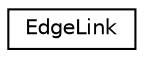 digraph G
{
  edge [fontname="Helvetica",fontsize="10",labelfontname="Helvetica",labelfontsize="10"];
  node [fontname="Helvetica",fontsize="10",shape=record];
  rankdir=LR;
  Node1 [label="EdgeLink",height=0.2,width=0.4,color="black", fillcolor="white", style="filled",URL="$df/dfb/structEdgeLink.html"];
}
